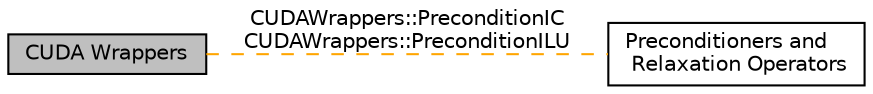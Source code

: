 digraph "CUDA Wrappers"
{
  edge [fontname="Helvetica",fontsize="10",labelfontname="Helvetica",labelfontsize="10"];
  node [fontname="Helvetica",fontsize="10",shape=box];
  rankdir=LR;
  Node2 [label="Preconditioners and\l Relaxation Operators",height=0.2,width=0.4,color="black", fillcolor="white", style="filled",URL="$group__Preconditioners.html",tooltip=" "];
  Node1 [label="CUDA Wrappers",height=0.2,width=0.4,color="black", fillcolor="grey75", style="filled", fontcolor="black",tooltip="The classes in this module are concerned with the description of features to be run on GPUs using CUD..."];
  Node1->Node2 [shape=plaintext, label="CUDAWrappers::PreconditionIC\nCUDAWrappers::PreconditionILU", color="orange", dir="none", style="dashed"];
}
